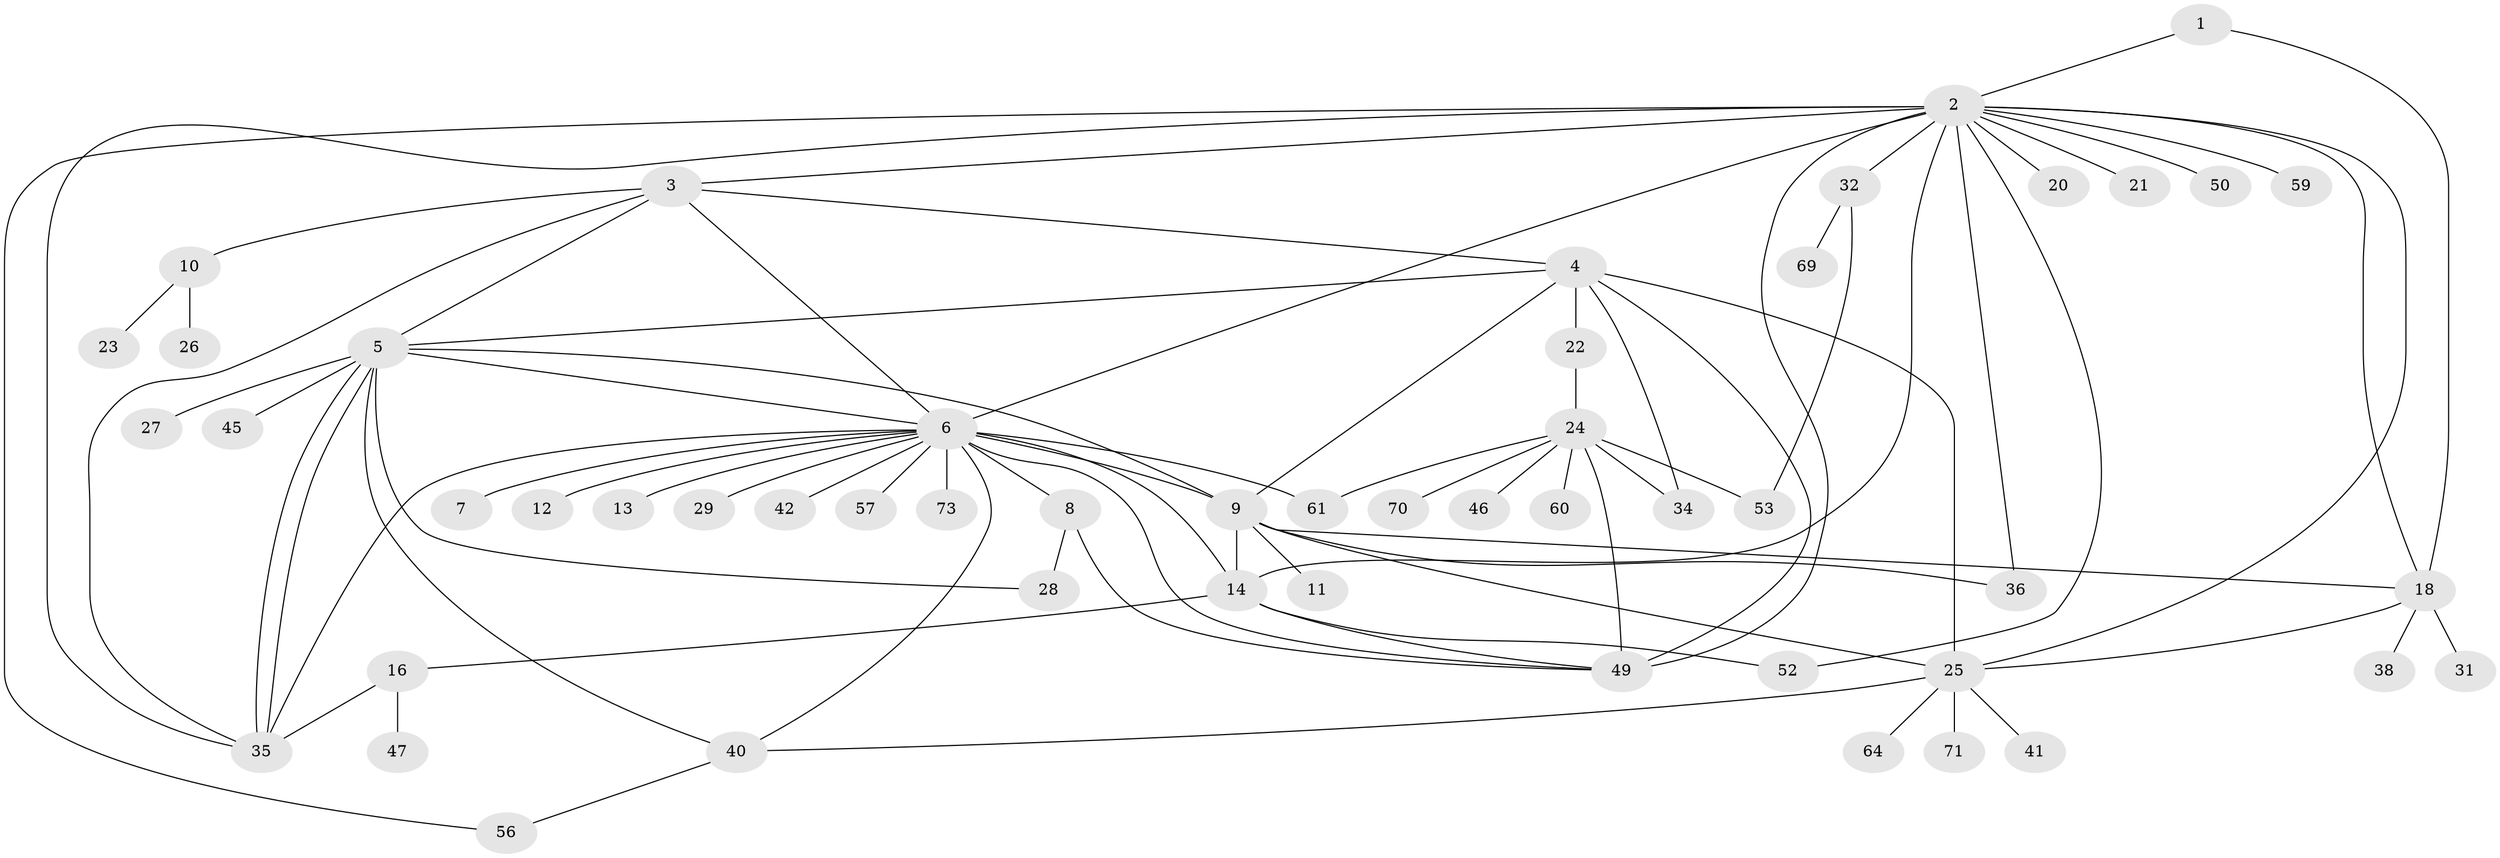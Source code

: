 // original degree distribution, {2: 0.25675675675675674, 13: 0.013513513513513514, 6: 0.013513513513513514, 8: 0.04054054054054054, 11: 0.013513513513513514, 18: 0.013513513513513514, 1: 0.4189189189189189, 4: 0.05405405405405406, 7: 0.05405405405405406, 3: 0.0945945945945946, 5: 0.013513513513513514, 9: 0.013513513513513514}
// Generated by graph-tools (version 1.1) at 2025/11/02/27/25 16:11:11]
// undirected, 52 vertices, 82 edges
graph export_dot {
graph [start="1"]
  node [color=gray90,style=filled];
  1;
  2 [super="+17"];
  3 [super="+63"];
  4 [super="+48"];
  5 [super="+72"];
  6 [super="+37"];
  7;
  8 [super="+67"];
  9 [super="+19"];
  10 [super="+15"];
  11 [super="+58"];
  12;
  13;
  14 [super="+39"];
  16;
  18 [super="+51"];
  20 [super="+62"];
  21;
  22;
  23;
  24 [super="+44"];
  25 [super="+30"];
  26;
  27 [super="+33"];
  28;
  29;
  31;
  32 [super="+68"];
  34 [super="+55"];
  35 [super="+43"];
  36;
  38;
  40;
  41;
  42 [super="+65"];
  45;
  46;
  47;
  49 [super="+74"];
  50;
  52;
  53 [super="+54"];
  56;
  57 [super="+66"];
  59;
  60;
  61;
  64;
  69;
  70;
  71;
  73;
  1 -- 2;
  1 -- 18;
  2 -- 3;
  2 -- 6 [weight=2];
  2 -- 14;
  2 -- 18;
  2 -- 21;
  2 -- 32;
  2 -- 36;
  2 -- 52;
  2 -- 56;
  2 -- 49 [weight=2];
  2 -- 50;
  2 -- 20;
  2 -- 25 [weight=2];
  2 -- 59;
  2 -- 35;
  3 -- 4;
  3 -- 5;
  3 -- 6;
  3 -- 10;
  3 -- 35;
  4 -- 5;
  4 -- 22;
  4 -- 25;
  4 -- 34;
  4 -- 49;
  4 -- 9;
  5 -- 9;
  5 -- 27;
  5 -- 28;
  5 -- 35;
  5 -- 35;
  5 -- 40;
  5 -- 45;
  5 -- 6;
  6 -- 7;
  6 -- 8;
  6 -- 9;
  6 -- 12;
  6 -- 13;
  6 -- 14;
  6 -- 29;
  6 -- 40;
  6 -- 42;
  6 -- 49;
  6 -- 57;
  6 -- 61 [weight=2];
  6 -- 73;
  6 -- 35;
  8 -- 28;
  8 -- 49;
  9 -- 11;
  9 -- 18;
  9 -- 25 [weight=2];
  9 -- 36;
  9 -- 14;
  10 -- 26;
  10 -- 23;
  14 -- 16;
  14 -- 49;
  14 -- 52;
  16 -- 47;
  16 -- 35;
  18 -- 31;
  18 -- 38;
  18 -- 25;
  22 -- 24;
  24 -- 70;
  24 -- 46;
  24 -- 49;
  24 -- 53 [weight=2];
  24 -- 60;
  24 -- 61;
  24 -- 34;
  25 -- 40;
  25 -- 41;
  25 -- 64;
  25 -- 71;
  32 -- 69;
  32 -- 53;
  40 -- 56;
}
